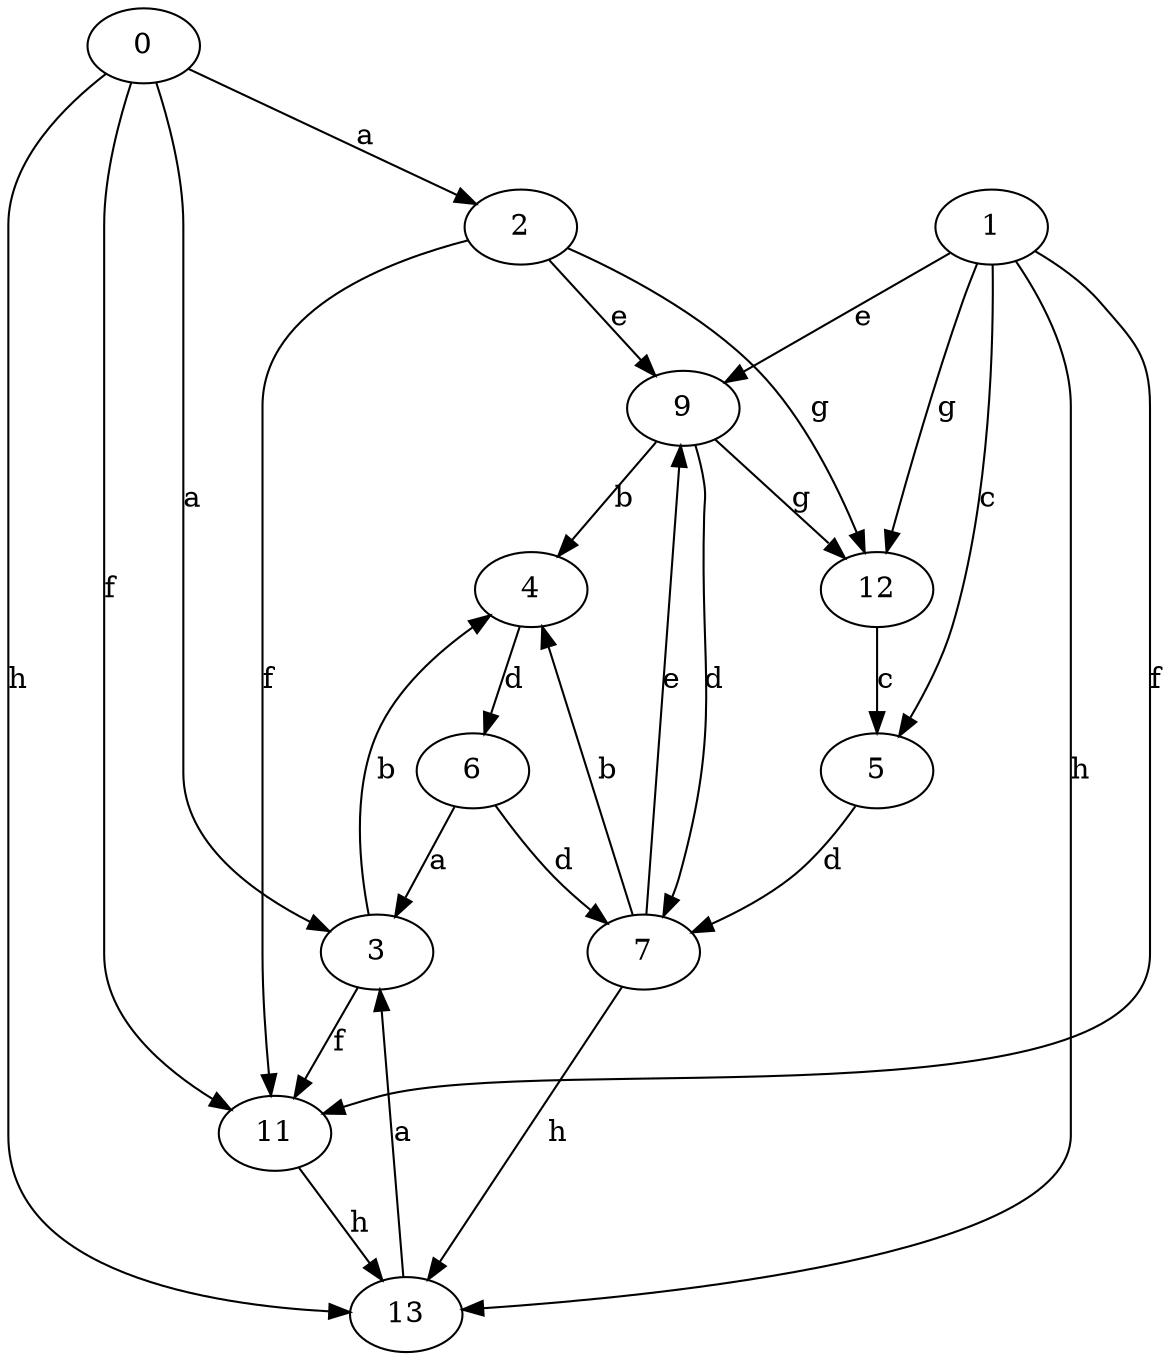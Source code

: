 strict digraph  {
2;
3;
4;
5;
6;
7;
9;
11;
0;
1;
12;
13;
2 -> 9  [label=e];
2 -> 11  [label=f];
2 -> 12  [label=g];
3 -> 4  [label=b];
3 -> 11  [label=f];
4 -> 6  [label=d];
5 -> 7  [label=d];
6 -> 3  [label=a];
6 -> 7  [label=d];
7 -> 4  [label=b];
7 -> 9  [label=e];
7 -> 13  [label=h];
9 -> 4  [label=b];
9 -> 7  [label=d];
9 -> 12  [label=g];
11 -> 13  [label=h];
0 -> 2  [label=a];
0 -> 3  [label=a];
0 -> 11  [label=f];
0 -> 13  [label=h];
1 -> 5  [label=c];
1 -> 9  [label=e];
1 -> 11  [label=f];
1 -> 12  [label=g];
1 -> 13  [label=h];
12 -> 5  [label=c];
13 -> 3  [label=a];
}
